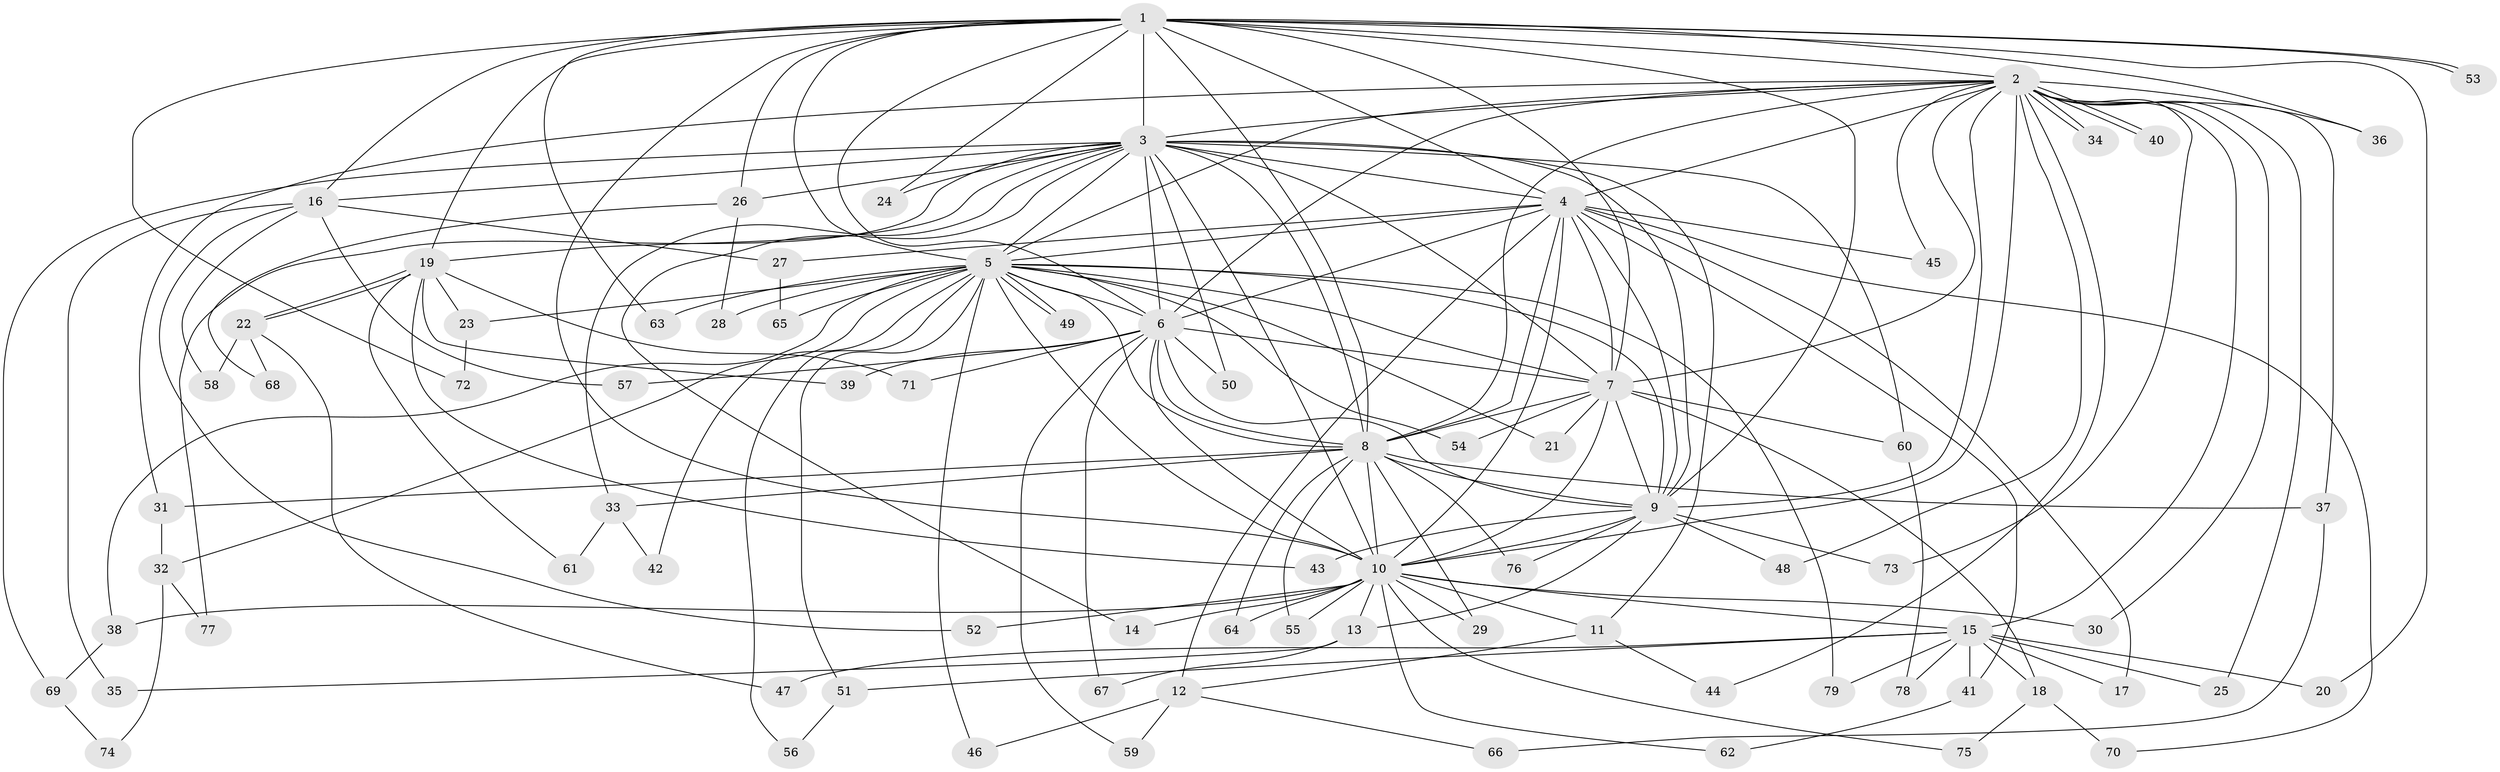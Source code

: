 // Generated by graph-tools (version 1.1) at 2025/25/03/09/25 03:25:42]
// undirected, 79 vertices, 183 edges
graph export_dot {
graph [start="1"]
  node [color=gray90,style=filled];
  1;
  2;
  3;
  4;
  5;
  6;
  7;
  8;
  9;
  10;
  11;
  12;
  13;
  14;
  15;
  16;
  17;
  18;
  19;
  20;
  21;
  22;
  23;
  24;
  25;
  26;
  27;
  28;
  29;
  30;
  31;
  32;
  33;
  34;
  35;
  36;
  37;
  38;
  39;
  40;
  41;
  42;
  43;
  44;
  45;
  46;
  47;
  48;
  49;
  50;
  51;
  52;
  53;
  54;
  55;
  56;
  57;
  58;
  59;
  60;
  61;
  62;
  63;
  64;
  65;
  66;
  67;
  68;
  69;
  70;
  71;
  72;
  73;
  74;
  75;
  76;
  77;
  78;
  79;
  1 -- 2;
  1 -- 3;
  1 -- 4;
  1 -- 5;
  1 -- 6;
  1 -- 7;
  1 -- 8;
  1 -- 9;
  1 -- 10;
  1 -- 16;
  1 -- 19;
  1 -- 20;
  1 -- 24;
  1 -- 26;
  1 -- 36;
  1 -- 53;
  1 -- 53;
  1 -- 63;
  1 -- 72;
  2 -- 3;
  2 -- 4;
  2 -- 5;
  2 -- 6;
  2 -- 7;
  2 -- 8;
  2 -- 9;
  2 -- 10;
  2 -- 15;
  2 -- 25;
  2 -- 30;
  2 -- 31;
  2 -- 34;
  2 -- 34;
  2 -- 36;
  2 -- 37;
  2 -- 40;
  2 -- 40;
  2 -- 44;
  2 -- 45;
  2 -- 48;
  2 -- 73;
  3 -- 4;
  3 -- 5;
  3 -- 6;
  3 -- 7;
  3 -- 8;
  3 -- 9;
  3 -- 10;
  3 -- 11;
  3 -- 14;
  3 -- 16;
  3 -- 19;
  3 -- 24;
  3 -- 26;
  3 -- 33;
  3 -- 50;
  3 -- 60;
  3 -- 69;
  3 -- 77;
  4 -- 5;
  4 -- 6;
  4 -- 7;
  4 -- 8;
  4 -- 9;
  4 -- 10;
  4 -- 12;
  4 -- 17;
  4 -- 27;
  4 -- 41;
  4 -- 45;
  4 -- 70;
  5 -- 6;
  5 -- 7;
  5 -- 8;
  5 -- 9;
  5 -- 10;
  5 -- 21;
  5 -- 23;
  5 -- 28;
  5 -- 32;
  5 -- 38;
  5 -- 42;
  5 -- 46;
  5 -- 49;
  5 -- 49;
  5 -- 51;
  5 -- 54;
  5 -- 56;
  5 -- 63;
  5 -- 65;
  5 -- 79;
  6 -- 7;
  6 -- 8;
  6 -- 9;
  6 -- 10;
  6 -- 39;
  6 -- 50;
  6 -- 57;
  6 -- 59;
  6 -- 67;
  6 -- 71;
  7 -- 8;
  7 -- 9;
  7 -- 10;
  7 -- 18;
  7 -- 21;
  7 -- 54;
  7 -- 60;
  8 -- 9;
  8 -- 10;
  8 -- 29;
  8 -- 31;
  8 -- 33;
  8 -- 37;
  8 -- 55;
  8 -- 64;
  8 -- 76;
  9 -- 10;
  9 -- 13;
  9 -- 43;
  9 -- 48;
  9 -- 73;
  9 -- 76;
  10 -- 11;
  10 -- 13;
  10 -- 14;
  10 -- 15;
  10 -- 29;
  10 -- 30;
  10 -- 38;
  10 -- 52;
  10 -- 55;
  10 -- 62;
  10 -- 64;
  10 -- 75;
  11 -- 12;
  11 -- 44;
  12 -- 46;
  12 -- 59;
  12 -- 66;
  13 -- 35;
  13 -- 67;
  15 -- 17;
  15 -- 18;
  15 -- 20;
  15 -- 25;
  15 -- 41;
  15 -- 47;
  15 -- 51;
  15 -- 78;
  15 -- 79;
  16 -- 27;
  16 -- 35;
  16 -- 52;
  16 -- 57;
  16 -- 58;
  18 -- 70;
  18 -- 75;
  19 -- 22;
  19 -- 22;
  19 -- 23;
  19 -- 39;
  19 -- 43;
  19 -- 61;
  19 -- 71;
  22 -- 47;
  22 -- 58;
  22 -- 68;
  23 -- 72;
  26 -- 28;
  26 -- 68;
  27 -- 65;
  31 -- 32;
  32 -- 74;
  32 -- 77;
  33 -- 42;
  33 -- 61;
  37 -- 66;
  38 -- 69;
  41 -- 62;
  51 -- 56;
  60 -- 78;
  69 -- 74;
}
